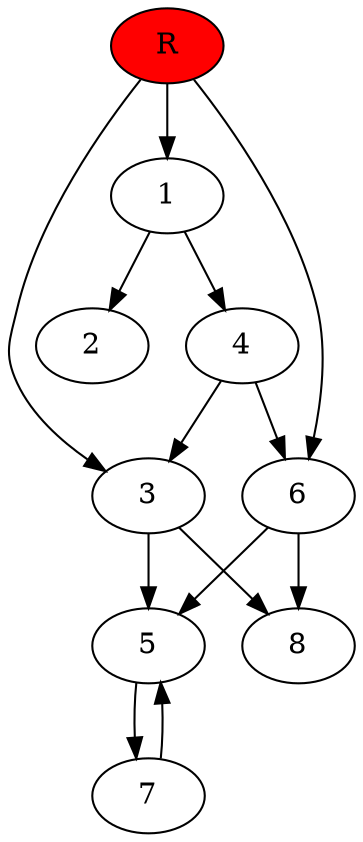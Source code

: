 digraph prb23235 {
	1
	2
	3
	4
	5
	6
	7
	8
	R [fillcolor="#ff0000" style=filled]
	1 -> 2
	1 -> 4
	3 -> 5
	3 -> 8
	4 -> 3
	4 -> 6
	5 -> 7
	6 -> 5
	6 -> 8
	7 -> 5
	R -> 1
	R -> 3
	R -> 6
}
